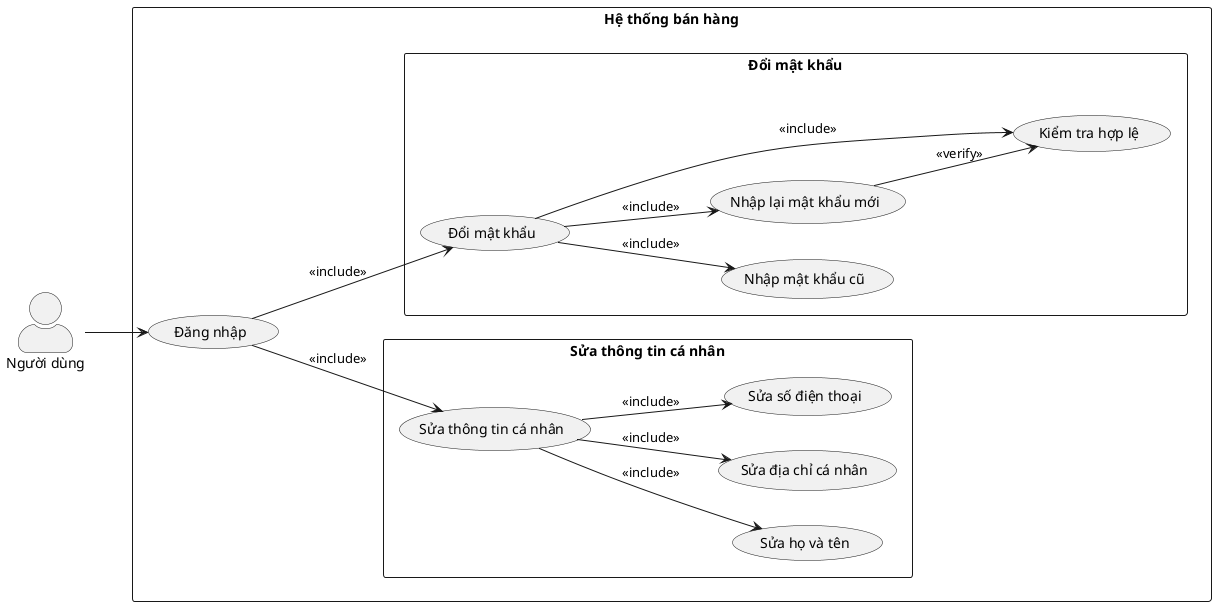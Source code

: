 @startuml
left to right direction
skinparam packageStyle rectangle
skinparam actorStyle awesome

actor "Người dùng" as user

rectangle "Hệ thống bán hàng" {

  (Đăng nhập) as signin

  package "Sửa thông tin cá nhân" {
    (Sửa họ và tên) as name
    (Sửa địa chỉ cá nhân) as address
    (Sửa số điện thoại) as note
    (Sửa thông tin cá nhân) as config
  }

  package "Đổi mật khẩu" {
    (Đổi mật khẩu) as change_password
    (Nhập mật khẩu cũ) as old_password
    (Nhập lại mật khẩu mới) as reenter_new_password
    (Kiểm tra hợp lệ) as verify
  }

  user --> signin

  signin --> config : <<include>>
  config --> name : <<include>>
  config --> address : <<include>>
  config --> note : <<include>>

  signin --> change_password : <<include>>
  change_password --> old_password : <<include>>
  change_password --> reenter_new_password : <<include>>
  change_password --> verify : <<include>>
  reenter_new_password --> verify : <<verify>>

}

@enduml
